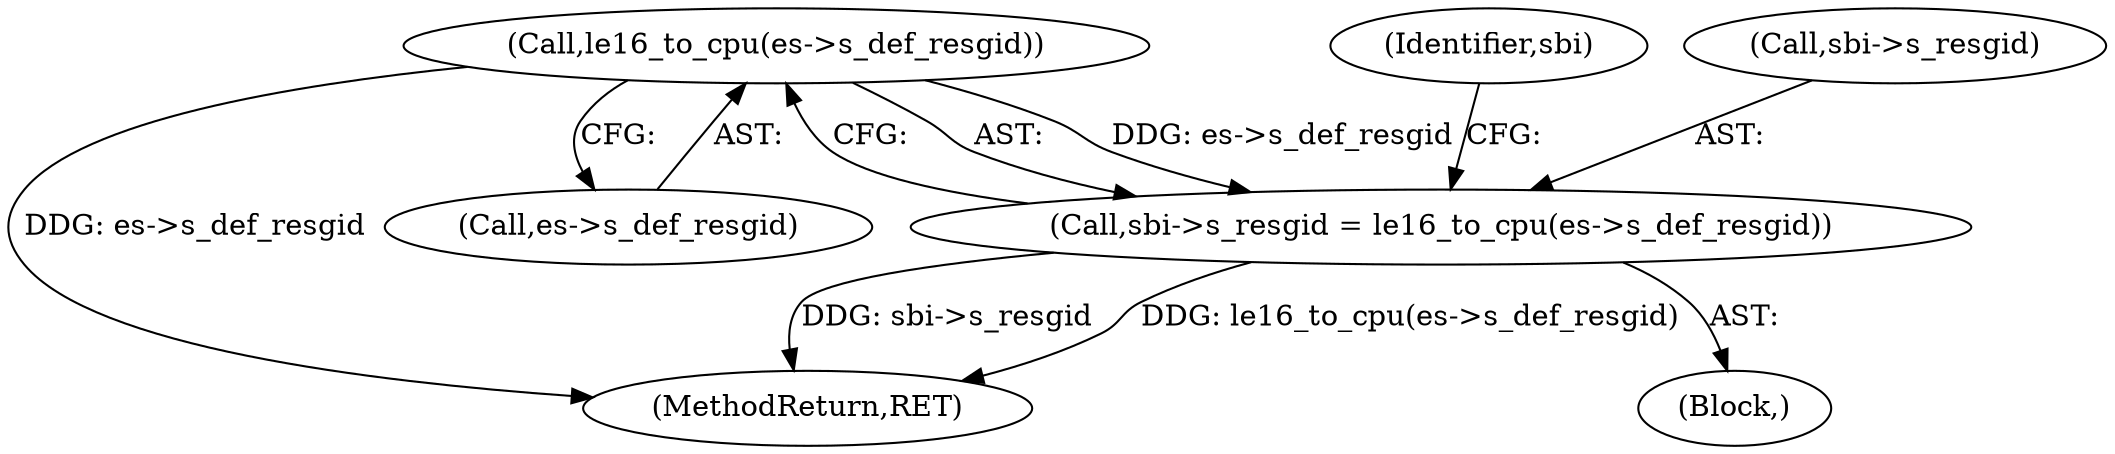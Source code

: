 digraph "0_linux_0449641130f5652b344ef6fa39fa019d7e94660a@pointer" {
"1000486" [label="(Call,le16_to_cpu(es->s_def_resgid))"];
"1000482" [label="(Call,sbi->s_resgid = le16_to_cpu(es->s_def_resgid))"];
"1002227" [label="(MethodReturn,RET)"];
"1000482" [label="(Call,sbi->s_resgid = le16_to_cpu(es->s_def_resgid))"];
"1000487" [label="(Call,es->s_def_resgid)"];
"1000492" [label="(Identifier,sbi)"];
"1000486" [label="(Call,le16_to_cpu(es->s_def_resgid))"];
"1000124" [label="(Block,)"];
"1000483" [label="(Call,sbi->s_resgid)"];
"1000486" -> "1000482"  [label="AST: "];
"1000486" -> "1000487"  [label="CFG: "];
"1000487" -> "1000486"  [label="AST: "];
"1000482" -> "1000486"  [label="CFG: "];
"1000486" -> "1002227"  [label="DDG: es->s_def_resgid"];
"1000486" -> "1000482"  [label="DDG: es->s_def_resgid"];
"1000482" -> "1000124"  [label="AST: "];
"1000483" -> "1000482"  [label="AST: "];
"1000492" -> "1000482"  [label="CFG: "];
"1000482" -> "1002227"  [label="DDG: le16_to_cpu(es->s_def_resgid)"];
"1000482" -> "1002227"  [label="DDG: sbi->s_resgid"];
}
